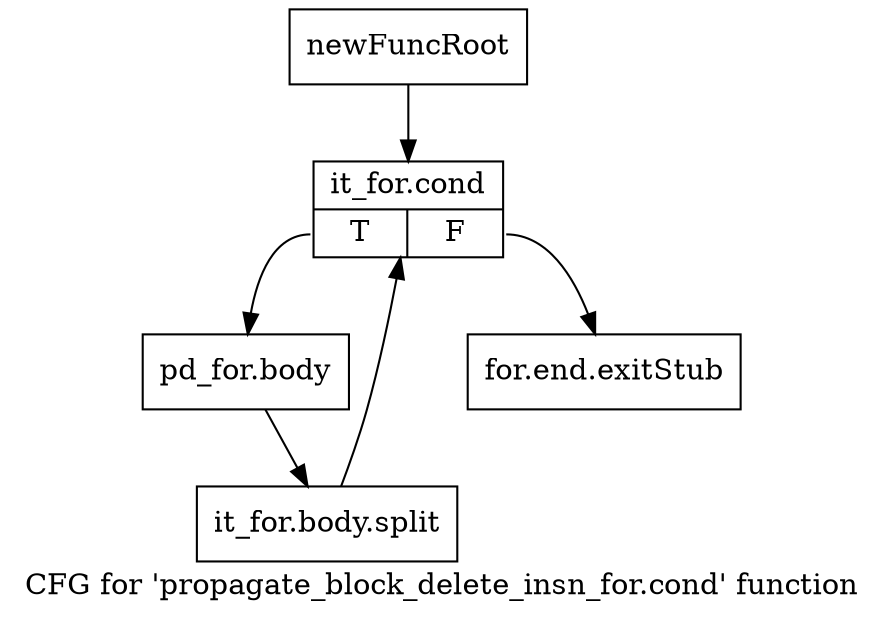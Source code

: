digraph "CFG for 'propagate_block_delete_insn_for.cond' function" {
	label="CFG for 'propagate_block_delete_insn_for.cond' function";

	Node0x7ac1c30 [shape=record,label="{newFuncRoot}"];
	Node0x7ac1c30 -> Node0x7ac1cd0;
	Node0x7ac1c80 [shape=record,label="{for.end.exitStub}"];
	Node0x7ac1cd0 [shape=record,label="{it_for.cond|{<s0>T|<s1>F}}"];
	Node0x7ac1cd0:s0 -> Node0x7ac1d20;
	Node0x7ac1cd0:s1 -> Node0x7ac1c80;
	Node0x7ac1d20 [shape=record,label="{pd_for.body}"];
	Node0x7ac1d20 -> Node0xf5abff0;
	Node0xf5abff0 [shape=record,label="{it_for.body.split}"];
	Node0xf5abff0 -> Node0x7ac1cd0;
}
